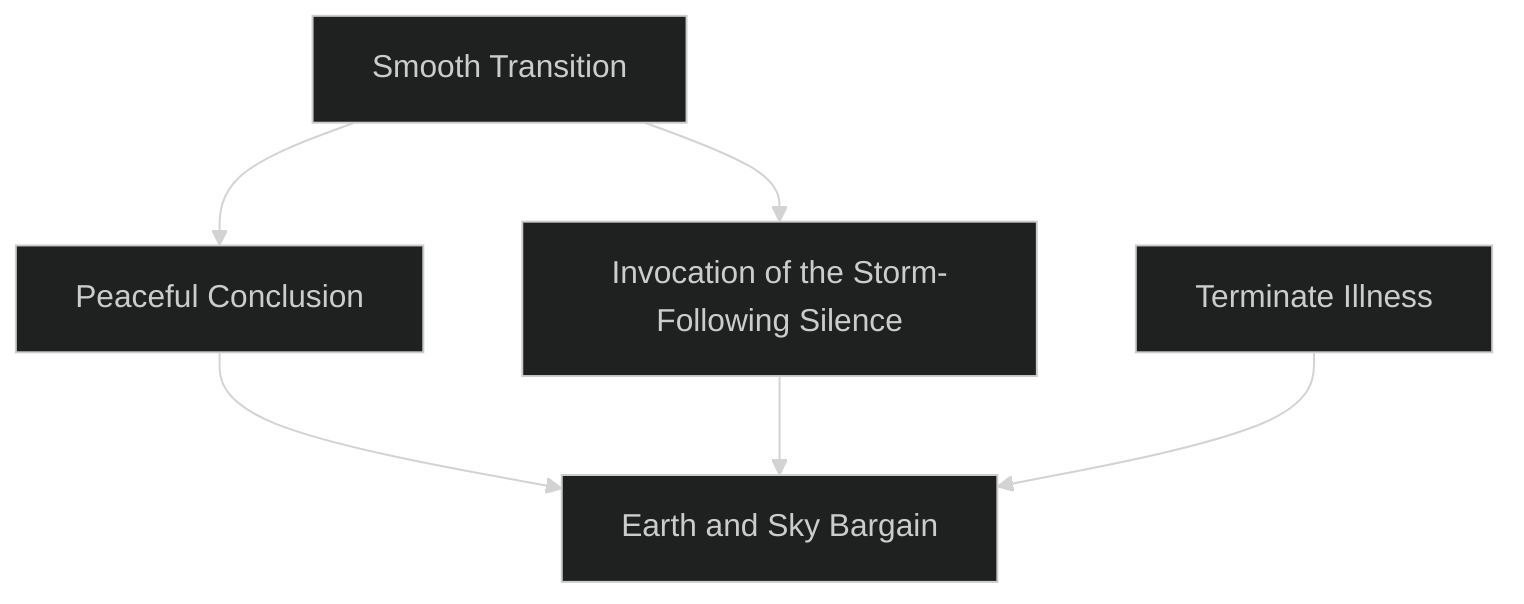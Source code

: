---
config:
  theme: dark
---
flowchart TD

    smooth_transition[Smooth Transition]
    click smooth_transition callback "
        Smooth Transition<br>
        <br>
        Cost: 2 motes<br>
        Duration: Instant<br>
        Type: Simple<br>
        Minimum Medicine: 2<br>
        Minimum Essence: 1<br>
        Prerequisite Charms: None<br>
        <br>
        This Charm speeds and ensures a smooth transition
        from life to death. It instantly and painlessly kills any
        Incapacitated or dying target. The target cannot rise
        again as an undead. If applied to a corpse, neither the
        body nor spirit can rise again as an undead. Zombies
        instantly collapse. This power cannot target ghosts di-
        rectly, but if applied to the ghost's original body — not a
        body it happens to possess - it banishes the ghost
        instantly and permanently to the Underworld.<br>
        No Charm or ability protects the victim against
        Smooth Transition or activates in the moment of death.
        This is a perfect effect. However, extremely unusual
        corpses — such as spine chains — require a Charisma +
        Medicine roll to lay to rest, with difficulty equal to the
        Essence of the creature that raised them.<br>
        If the body of a target of this Charm is ever placed on
        naked earth or stone, it sinks quietly beneath the surface,
        arranging for its own burial.<br>
        Sidereal Exalted may always use their Valor with
        this Charm.
        "

    peaceful_conclusion[Peaceful Conclusion]
    smooth_transition --> peaceful_conclusion
    click peaceful_conclusion callback "
        Peaceful Conclusion<br>
        <br>
        Cost: 2 motes<br>
        Duration: Instant<br>
        Type: Simple<br>
        Minimum Medicine: 3<br>
        Minimum Essence: 1<br>
        Prerequisite Charms: Smooth Transition<br>
        <br>
        As with Smooth Transition, this Charm instantly,
        painlessly and perfectly kills its target. The target need not
        be dying, Incapacitated or even wounded but must be
        willing to pass into death. His consent cannot be forced, nor
        can it be forcibly withheld: The target dies if and only if he
        would decide to consent, given adequate time and comfort
        in which to think, while under the influence of neither drug
        nor Charm. The Sidereal Exalted can freely make the
        prospect of life as unpleasant as she desires. Sidereal Exalted
        may always use their Valor with this Charm.
        "

    invocation_of_the_storm_following_silence[Invocation of the Storm-Following Silence]
    smooth_transition --> invocation_of_the_storm_following_silence
    click invocation_of_the_storm_following_silence callback "
        Invocation of the Storm-Following Silence<br>
        <br>
        Cost: 5 motes, 1 Willpower<br>
        Duration: Instant<br>
        Type: Simple<br>
        Minimum Medicine: 2<br>
        Minimum Essence: 2<br>
        Prerequisite Charms: Smooth Transition<br>
        <br>
        The character casts forth the violet radiance of
        Endings, stillness coming to the weave of fate. He brings
        a Smooth Transition to all those within (his Essence x
        10) yards. If facing unusual corpses, his player makes only
        a single Charisma + Medicine roll; compare the number
        of successes received to the Essence of the Deathlord or
        deathknight who raised each given corpse to determine
        whether it falls. Sidereal Exalted may always use their
        Valor with this Charm.
        "

    terminate_illness[Terminate Illness]
    click terminate_illness callback "
        Terminate Illness<br>
        <br>
        Cost: 10 motes<br>
        Duration: Instant<br>
        Type: Simple<br>
        Minimum Medicine: 3<br>
        Minimum Essence: 2<br>
        Prerequisite Charms: None<br>
        <br>
        The character makes the Inferior Sign of the Corpse
        against the spirit of an illness, and it comes to its natural
        end. The Exalt's player makes an Intelligence + Medicine
        roll against the normal difficulty to treat the disease,
        adding her Essence in dice. If successful, the disease's
        course ends, the least god of the infection dies peacefully,
        and the target can begin recovery. This does not affect
        spiritual diseases (see pp. 195-201). Sidereal Exalted
        may always use their Conviction with this Charm.
        "

    earth_and_sky_bargain[Earth and Sky Bargain]
    peaceful_conclusion --> earth_and_sky_bargain
    invocation_of_the_storm_following_silence --> earth_and_sky_bargain
    terminate_illness --> earth_and_sky_bargain
    click earth_and_sky_bargain callback "
        Earth and Sky Bargain<br>
        <br>
        Cost: 10 motes, 1 Willpower, 1 health level<br>
        Duration: Indefinite<br>
        Type: Simple<br>
        Minimum Medicine: 4<br>
        Minimum Essence: 3<br>
        Prerequisite Charms: Peaceable Conclusion, Invocation of the Storm-Following Silence, Terminate Illness<br>
        <br>
        This Charm uses a prayer strip marked with the
        scripture of the Maiden and the Road. The character
        buries it seven yards beneath the ground and covers its
        grave with stone. Ten spines of indigo light burst upward
        from the grave and explode into the sky - the Charm
        then takes effect. The Sidereal's intuition for fate leads
        her to the nearest spirit or elemental of the earth or the
        air who stands, for whatever reason, on the verge of
        death. If the Sidereal so chooses, she may offer it an
        opportunity to endure past its time. If it accepts, it binds
        itself to the Sidereal Exalted's soul and vanishes.<br>
        Until the Sidereal releases this Charm and the
        committed Essence, she recovers one lethal or bashing
        health level per turn. This action is a reflexive one that
        does not count against her actions for the turn. If she
        binds an earth entity rather than a creature of air, this
        regeneration functions only in contact with the earth or
        stone. In addition, her natural soak increases by (3L/3B)
        if she binds an air creature and (6L/6B) if she ties herself
        to the earth. This soak is not compatible with armor. The
        character does not choose which sort of elemental or
        spirit she finds. The matter is in Saturn's hands.<br>
        The character can transfer the bound spirit or elemental
        to another. From that point forward, that person
        benefits from the effects, and she does not. She cannot
        reclaim it once so transferred, although the Charm still
        ends when she stops committing Essence to it.<br>
        When the character ends the Charm, the elemental
        or spirit is born again from its host's soul. It does not
        return as quite the same entity and is often closer to the
        Exalt's strength than to its original power. It may or may
        not consider itself indebted, depending on its nature,
        how long the character left the Charm in force and
        whether the Sidereal had anything to do with its being
        on the verge of death in the first place.
        "
